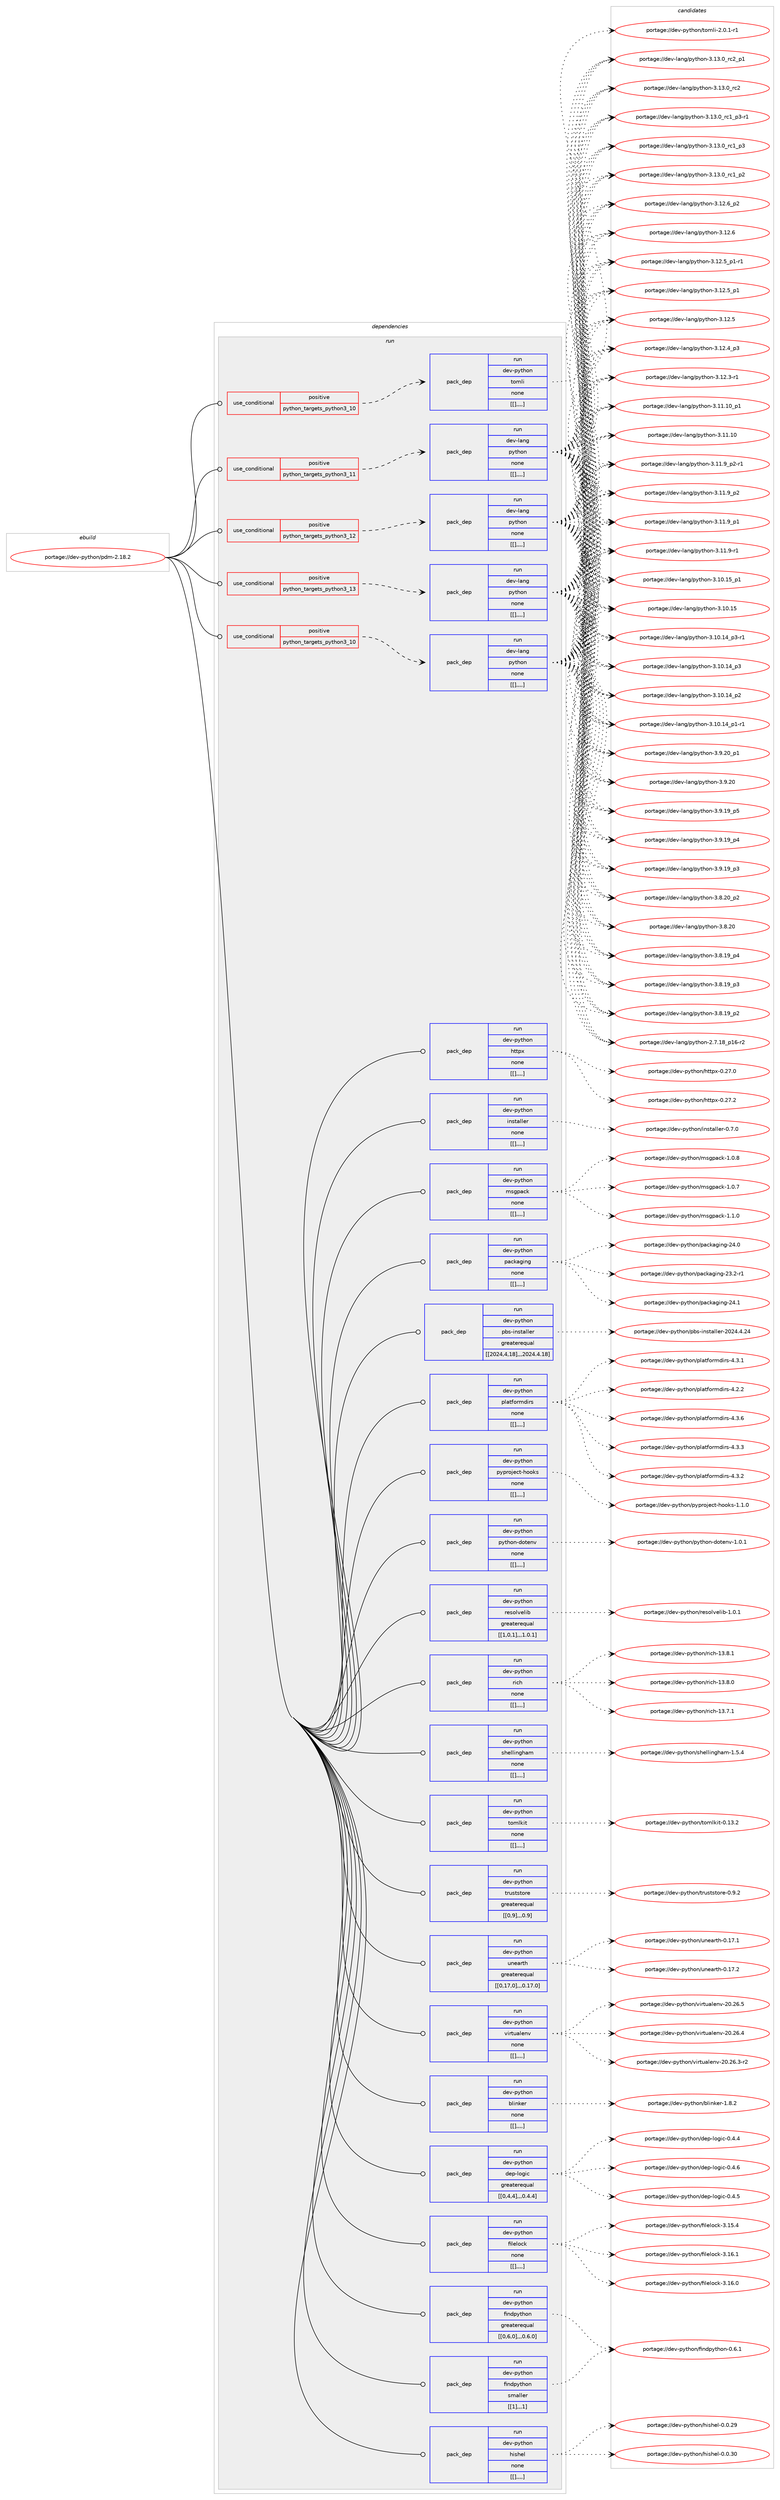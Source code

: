 digraph prolog {

# *************
# Graph options
# *************

newrank=true;
concentrate=true;
compound=true;
graph [rankdir=LR,fontname=Helvetica,fontsize=10,ranksep=1.5];#, ranksep=2.5, nodesep=0.2];
edge  [arrowhead=vee];
node  [fontname=Helvetica,fontsize=10];

# **********
# The ebuild
# **********

subgraph cluster_leftcol {
color=gray;
label=<<i>ebuild</i>>;
id [label="portage://dev-python/pdm-2.18.2", color=red, width=4, href="../dev-python/pdm-2.18.2.svg"];
}

# ****************
# The dependencies
# ****************

subgraph cluster_midcol {
color=gray;
label=<<i>dependencies</i>>;
subgraph cluster_compile {
fillcolor="#eeeeee";
style=filled;
label=<<i>compile</i>>;
}
subgraph cluster_compileandrun {
fillcolor="#eeeeee";
style=filled;
label=<<i>compile and run</i>>;
}
subgraph cluster_run {
fillcolor="#eeeeee";
style=filled;
label=<<i>run</i>>;
subgraph cond37099 {
dependency156024 [label=<<TABLE BORDER="0" CELLBORDER="1" CELLSPACING="0" CELLPADDING="4"><TR><TD ROWSPAN="3" CELLPADDING="10">use_conditional</TD></TR><TR><TD>positive</TD></TR><TR><TD>python_targets_python3_10</TD></TR></TABLE>>, shape=none, color=red];
subgraph pack117708 {
dependency156025 [label=<<TABLE BORDER="0" CELLBORDER="1" CELLSPACING="0" CELLPADDING="4" WIDTH="220"><TR><TD ROWSPAN="6" CELLPADDING="30">pack_dep</TD></TR><TR><TD WIDTH="110">run</TD></TR><TR><TD>dev-lang</TD></TR><TR><TD>python</TD></TR><TR><TD>none</TD></TR><TR><TD>[[],,,,]</TD></TR></TABLE>>, shape=none, color=blue];
}
dependency156024:e -> dependency156025:w [weight=20,style="dashed",arrowhead="vee"];
}
id:e -> dependency156024:w [weight=20,style="solid",arrowhead="odot"];
subgraph cond37100 {
dependency156026 [label=<<TABLE BORDER="0" CELLBORDER="1" CELLSPACING="0" CELLPADDING="4"><TR><TD ROWSPAN="3" CELLPADDING="10">use_conditional</TD></TR><TR><TD>positive</TD></TR><TR><TD>python_targets_python3_10</TD></TR></TABLE>>, shape=none, color=red];
subgraph pack117709 {
dependency156027 [label=<<TABLE BORDER="0" CELLBORDER="1" CELLSPACING="0" CELLPADDING="4" WIDTH="220"><TR><TD ROWSPAN="6" CELLPADDING="30">pack_dep</TD></TR><TR><TD WIDTH="110">run</TD></TR><TR><TD>dev-python</TD></TR><TR><TD>tomli</TD></TR><TR><TD>none</TD></TR><TR><TD>[[],,,,]</TD></TR></TABLE>>, shape=none, color=blue];
}
dependency156026:e -> dependency156027:w [weight=20,style="dashed",arrowhead="vee"];
}
id:e -> dependency156026:w [weight=20,style="solid",arrowhead="odot"];
subgraph cond37101 {
dependency156028 [label=<<TABLE BORDER="0" CELLBORDER="1" CELLSPACING="0" CELLPADDING="4"><TR><TD ROWSPAN="3" CELLPADDING="10">use_conditional</TD></TR><TR><TD>positive</TD></TR><TR><TD>python_targets_python3_11</TD></TR></TABLE>>, shape=none, color=red];
subgraph pack117710 {
dependency156029 [label=<<TABLE BORDER="0" CELLBORDER="1" CELLSPACING="0" CELLPADDING="4" WIDTH="220"><TR><TD ROWSPAN="6" CELLPADDING="30">pack_dep</TD></TR><TR><TD WIDTH="110">run</TD></TR><TR><TD>dev-lang</TD></TR><TR><TD>python</TD></TR><TR><TD>none</TD></TR><TR><TD>[[],,,,]</TD></TR></TABLE>>, shape=none, color=blue];
}
dependency156028:e -> dependency156029:w [weight=20,style="dashed",arrowhead="vee"];
}
id:e -> dependency156028:w [weight=20,style="solid",arrowhead="odot"];
subgraph cond37102 {
dependency156030 [label=<<TABLE BORDER="0" CELLBORDER="1" CELLSPACING="0" CELLPADDING="4"><TR><TD ROWSPAN="3" CELLPADDING="10">use_conditional</TD></TR><TR><TD>positive</TD></TR><TR><TD>python_targets_python3_12</TD></TR></TABLE>>, shape=none, color=red];
subgraph pack117711 {
dependency156031 [label=<<TABLE BORDER="0" CELLBORDER="1" CELLSPACING="0" CELLPADDING="4" WIDTH="220"><TR><TD ROWSPAN="6" CELLPADDING="30">pack_dep</TD></TR><TR><TD WIDTH="110">run</TD></TR><TR><TD>dev-lang</TD></TR><TR><TD>python</TD></TR><TR><TD>none</TD></TR><TR><TD>[[],,,,]</TD></TR></TABLE>>, shape=none, color=blue];
}
dependency156030:e -> dependency156031:w [weight=20,style="dashed",arrowhead="vee"];
}
id:e -> dependency156030:w [weight=20,style="solid",arrowhead="odot"];
subgraph cond37103 {
dependency156032 [label=<<TABLE BORDER="0" CELLBORDER="1" CELLSPACING="0" CELLPADDING="4"><TR><TD ROWSPAN="3" CELLPADDING="10">use_conditional</TD></TR><TR><TD>positive</TD></TR><TR><TD>python_targets_python3_13</TD></TR></TABLE>>, shape=none, color=red];
subgraph pack117712 {
dependency156033 [label=<<TABLE BORDER="0" CELLBORDER="1" CELLSPACING="0" CELLPADDING="4" WIDTH="220"><TR><TD ROWSPAN="6" CELLPADDING="30">pack_dep</TD></TR><TR><TD WIDTH="110">run</TD></TR><TR><TD>dev-lang</TD></TR><TR><TD>python</TD></TR><TR><TD>none</TD></TR><TR><TD>[[],,,,]</TD></TR></TABLE>>, shape=none, color=blue];
}
dependency156032:e -> dependency156033:w [weight=20,style="dashed",arrowhead="vee"];
}
id:e -> dependency156032:w [weight=20,style="solid",arrowhead="odot"];
subgraph pack117713 {
dependency156034 [label=<<TABLE BORDER="0" CELLBORDER="1" CELLSPACING="0" CELLPADDING="4" WIDTH="220"><TR><TD ROWSPAN="6" CELLPADDING="30">pack_dep</TD></TR><TR><TD WIDTH="110">run</TD></TR><TR><TD>dev-python</TD></TR><TR><TD>blinker</TD></TR><TR><TD>none</TD></TR><TR><TD>[[],,,,]</TD></TR></TABLE>>, shape=none, color=blue];
}
id:e -> dependency156034:w [weight=20,style="solid",arrowhead="odot"];
subgraph pack117714 {
dependency156035 [label=<<TABLE BORDER="0" CELLBORDER="1" CELLSPACING="0" CELLPADDING="4" WIDTH="220"><TR><TD ROWSPAN="6" CELLPADDING="30">pack_dep</TD></TR><TR><TD WIDTH="110">run</TD></TR><TR><TD>dev-python</TD></TR><TR><TD>dep-logic</TD></TR><TR><TD>greaterequal</TD></TR><TR><TD>[[0,4,4],,,0.4.4]</TD></TR></TABLE>>, shape=none, color=blue];
}
id:e -> dependency156035:w [weight=20,style="solid",arrowhead="odot"];
subgraph pack117715 {
dependency156036 [label=<<TABLE BORDER="0" CELLBORDER="1" CELLSPACING="0" CELLPADDING="4" WIDTH="220"><TR><TD ROWSPAN="6" CELLPADDING="30">pack_dep</TD></TR><TR><TD WIDTH="110">run</TD></TR><TR><TD>dev-python</TD></TR><TR><TD>filelock</TD></TR><TR><TD>none</TD></TR><TR><TD>[[],,,,]</TD></TR></TABLE>>, shape=none, color=blue];
}
id:e -> dependency156036:w [weight=20,style="solid",arrowhead="odot"];
subgraph pack117716 {
dependency156037 [label=<<TABLE BORDER="0" CELLBORDER="1" CELLSPACING="0" CELLPADDING="4" WIDTH="220"><TR><TD ROWSPAN="6" CELLPADDING="30">pack_dep</TD></TR><TR><TD WIDTH="110">run</TD></TR><TR><TD>dev-python</TD></TR><TR><TD>findpython</TD></TR><TR><TD>greaterequal</TD></TR><TR><TD>[[0,6,0],,,0.6.0]</TD></TR></TABLE>>, shape=none, color=blue];
}
id:e -> dependency156037:w [weight=20,style="solid",arrowhead="odot"];
subgraph pack117717 {
dependency156038 [label=<<TABLE BORDER="0" CELLBORDER="1" CELLSPACING="0" CELLPADDING="4" WIDTH="220"><TR><TD ROWSPAN="6" CELLPADDING="30">pack_dep</TD></TR><TR><TD WIDTH="110">run</TD></TR><TR><TD>dev-python</TD></TR><TR><TD>findpython</TD></TR><TR><TD>smaller</TD></TR><TR><TD>[[1],,,1]</TD></TR></TABLE>>, shape=none, color=blue];
}
id:e -> dependency156038:w [weight=20,style="solid",arrowhead="odot"];
subgraph pack117718 {
dependency156039 [label=<<TABLE BORDER="0" CELLBORDER="1" CELLSPACING="0" CELLPADDING="4" WIDTH="220"><TR><TD ROWSPAN="6" CELLPADDING="30">pack_dep</TD></TR><TR><TD WIDTH="110">run</TD></TR><TR><TD>dev-python</TD></TR><TR><TD>hishel</TD></TR><TR><TD>none</TD></TR><TR><TD>[[],,,,]</TD></TR></TABLE>>, shape=none, color=blue];
}
id:e -> dependency156039:w [weight=20,style="solid",arrowhead="odot"];
subgraph pack117719 {
dependency156040 [label=<<TABLE BORDER="0" CELLBORDER="1" CELLSPACING="0" CELLPADDING="4" WIDTH="220"><TR><TD ROWSPAN="6" CELLPADDING="30">pack_dep</TD></TR><TR><TD WIDTH="110">run</TD></TR><TR><TD>dev-python</TD></TR><TR><TD>httpx</TD></TR><TR><TD>none</TD></TR><TR><TD>[[],,,,]</TD></TR></TABLE>>, shape=none, color=blue];
}
id:e -> dependency156040:w [weight=20,style="solid",arrowhead="odot"];
subgraph pack117720 {
dependency156041 [label=<<TABLE BORDER="0" CELLBORDER="1" CELLSPACING="0" CELLPADDING="4" WIDTH="220"><TR><TD ROWSPAN="6" CELLPADDING="30">pack_dep</TD></TR><TR><TD WIDTH="110">run</TD></TR><TR><TD>dev-python</TD></TR><TR><TD>installer</TD></TR><TR><TD>none</TD></TR><TR><TD>[[],,,,]</TD></TR></TABLE>>, shape=none, color=blue];
}
id:e -> dependency156041:w [weight=20,style="solid",arrowhead="odot"];
subgraph pack117721 {
dependency156042 [label=<<TABLE BORDER="0" CELLBORDER="1" CELLSPACING="0" CELLPADDING="4" WIDTH="220"><TR><TD ROWSPAN="6" CELLPADDING="30">pack_dep</TD></TR><TR><TD WIDTH="110">run</TD></TR><TR><TD>dev-python</TD></TR><TR><TD>msgpack</TD></TR><TR><TD>none</TD></TR><TR><TD>[[],,,,]</TD></TR></TABLE>>, shape=none, color=blue];
}
id:e -> dependency156042:w [weight=20,style="solid",arrowhead="odot"];
subgraph pack117722 {
dependency156043 [label=<<TABLE BORDER="0" CELLBORDER="1" CELLSPACING="0" CELLPADDING="4" WIDTH="220"><TR><TD ROWSPAN="6" CELLPADDING="30">pack_dep</TD></TR><TR><TD WIDTH="110">run</TD></TR><TR><TD>dev-python</TD></TR><TR><TD>packaging</TD></TR><TR><TD>none</TD></TR><TR><TD>[[],,,,]</TD></TR></TABLE>>, shape=none, color=blue];
}
id:e -> dependency156043:w [weight=20,style="solid",arrowhead="odot"];
subgraph pack117723 {
dependency156044 [label=<<TABLE BORDER="0" CELLBORDER="1" CELLSPACING="0" CELLPADDING="4" WIDTH="220"><TR><TD ROWSPAN="6" CELLPADDING="30">pack_dep</TD></TR><TR><TD WIDTH="110">run</TD></TR><TR><TD>dev-python</TD></TR><TR><TD>pbs-installer</TD></TR><TR><TD>greaterequal</TD></TR><TR><TD>[[2024,4,18],,,2024.4.18]</TD></TR></TABLE>>, shape=none, color=blue];
}
id:e -> dependency156044:w [weight=20,style="solid",arrowhead="odot"];
subgraph pack117724 {
dependency156045 [label=<<TABLE BORDER="0" CELLBORDER="1" CELLSPACING="0" CELLPADDING="4" WIDTH="220"><TR><TD ROWSPAN="6" CELLPADDING="30">pack_dep</TD></TR><TR><TD WIDTH="110">run</TD></TR><TR><TD>dev-python</TD></TR><TR><TD>platformdirs</TD></TR><TR><TD>none</TD></TR><TR><TD>[[],,,,]</TD></TR></TABLE>>, shape=none, color=blue];
}
id:e -> dependency156045:w [weight=20,style="solid",arrowhead="odot"];
subgraph pack117725 {
dependency156046 [label=<<TABLE BORDER="0" CELLBORDER="1" CELLSPACING="0" CELLPADDING="4" WIDTH="220"><TR><TD ROWSPAN="6" CELLPADDING="30">pack_dep</TD></TR><TR><TD WIDTH="110">run</TD></TR><TR><TD>dev-python</TD></TR><TR><TD>pyproject-hooks</TD></TR><TR><TD>none</TD></TR><TR><TD>[[],,,,]</TD></TR></TABLE>>, shape=none, color=blue];
}
id:e -> dependency156046:w [weight=20,style="solid",arrowhead="odot"];
subgraph pack117726 {
dependency156047 [label=<<TABLE BORDER="0" CELLBORDER="1" CELLSPACING="0" CELLPADDING="4" WIDTH="220"><TR><TD ROWSPAN="6" CELLPADDING="30">pack_dep</TD></TR><TR><TD WIDTH="110">run</TD></TR><TR><TD>dev-python</TD></TR><TR><TD>python-dotenv</TD></TR><TR><TD>none</TD></TR><TR><TD>[[],,,,]</TD></TR></TABLE>>, shape=none, color=blue];
}
id:e -> dependency156047:w [weight=20,style="solid",arrowhead="odot"];
subgraph pack117727 {
dependency156048 [label=<<TABLE BORDER="0" CELLBORDER="1" CELLSPACING="0" CELLPADDING="4" WIDTH="220"><TR><TD ROWSPAN="6" CELLPADDING="30">pack_dep</TD></TR><TR><TD WIDTH="110">run</TD></TR><TR><TD>dev-python</TD></TR><TR><TD>resolvelib</TD></TR><TR><TD>greaterequal</TD></TR><TR><TD>[[1,0,1],,,1.0.1]</TD></TR></TABLE>>, shape=none, color=blue];
}
id:e -> dependency156048:w [weight=20,style="solid",arrowhead="odot"];
subgraph pack117728 {
dependency156049 [label=<<TABLE BORDER="0" CELLBORDER="1" CELLSPACING="0" CELLPADDING="4" WIDTH="220"><TR><TD ROWSPAN="6" CELLPADDING="30">pack_dep</TD></TR><TR><TD WIDTH="110">run</TD></TR><TR><TD>dev-python</TD></TR><TR><TD>rich</TD></TR><TR><TD>none</TD></TR><TR><TD>[[],,,,]</TD></TR></TABLE>>, shape=none, color=blue];
}
id:e -> dependency156049:w [weight=20,style="solid",arrowhead="odot"];
subgraph pack117729 {
dependency156050 [label=<<TABLE BORDER="0" CELLBORDER="1" CELLSPACING="0" CELLPADDING="4" WIDTH="220"><TR><TD ROWSPAN="6" CELLPADDING="30">pack_dep</TD></TR><TR><TD WIDTH="110">run</TD></TR><TR><TD>dev-python</TD></TR><TR><TD>shellingham</TD></TR><TR><TD>none</TD></TR><TR><TD>[[],,,,]</TD></TR></TABLE>>, shape=none, color=blue];
}
id:e -> dependency156050:w [weight=20,style="solid",arrowhead="odot"];
subgraph pack117730 {
dependency156051 [label=<<TABLE BORDER="0" CELLBORDER="1" CELLSPACING="0" CELLPADDING="4" WIDTH="220"><TR><TD ROWSPAN="6" CELLPADDING="30">pack_dep</TD></TR><TR><TD WIDTH="110">run</TD></TR><TR><TD>dev-python</TD></TR><TR><TD>tomlkit</TD></TR><TR><TD>none</TD></TR><TR><TD>[[],,,,]</TD></TR></TABLE>>, shape=none, color=blue];
}
id:e -> dependency156051:w [weight=20,style="solid",arrowhead="odot"];
subgraph pack117731 {
dependency156052 [label=<<TABLE BORDER="0" CELLBORDER="1" CELLSPACING="0" CELLPADDING="4" WIDTH="220"><TR><TD ROWSPAN="6" CELLPADDING="30">pack_dep</TD></TR><TR><TD WIDTH="110">run</TD></TR><TR><TD>dev-python</TD></TR><TR><TD>truststore</TD></TR><TR><TD>greaterequal</TD></TR><TR><TD>[[0,9],,,0.9]</TD></TR></TABLE>>, shape=none, color=blue];
}
id:e -> dependency156052:w [weight=20,style="solid",arrowhead="odot"];
subgraph pack117732 {
dependency156053 [label=<<TABLE BORDER="0" CELLBORDER="1" CELLSPACING="0" CELLPADDING="4" WIDTH="220"><TR><TD ROWSPAN="6" CELLPADDING="30">pack_dep</TD></TR><TR><TD WIDTH="110">run</TD></TR><TR><TD>dev-python</TD></TR><TR><TD>unearth</TD></TR><TR><TD>greaterequal</TD></TR><TR><TD>[[0,17,0],,,0.17.0]</TD></TR></TABLE>>, shape=none, color=blue];
}
id:e -> dependency156053:w [weight=20,style="solid",arrowhead="odot"];
subgraph pack117733 {
dependency156054 [label=<<TABLE BORDER="0" CELLBORDER="1" CELLSPACING="0" CELLPADDING="4" WIDTH="220"><TR><TD ROWSPAN="6" CELLPADDING="30">pack_dep</TD></TR><TR><TD WIDTH="110">run</TD></TR><TR><TD>dev-python</TD></TR><TR><TD>virtualenv</TD></TR><TR><TD>none</TD></TR><TR><TD>[[],,,,]</TD></TR></TABLE>>, shape=none, color=blue];
}
id:e -> dependency156054:w [weight=20,style="solid",arrowhead="odot"];
}
}

# **************
# The candidates
# **************

subgraph cluster_choices {
rank=same;
color=gray;
label=<<i>candidates</i>>;

subgraph choice117708 {
color=black;
nodesep=1;
choice100101118451089711010347112121116104111110455146495146489511499509511249 [label="portage://dev-lang/python-3.13.0_rc2_p1", color=red, width=4,href="../dev-lang/python-3.13.0_rc2_p1.svg"];
choice10010111845108971101034711212111610411111045514649514648951149950 [label="portage://dev-lang/python-3.13.0_rc2", color=red, width=4,href="../dev-lang/python-3.13.0_rc2.svg"];
choice1001011184510897110103471121211161041111104551464951464895114994995112514511449 [label="portage://dev-lang/python-3.13.0_rc1_p3-r1", color=red, width=4,href="../dev-lang/python-3.13.0_rc1_p3-r1.svg"];
choice100101118451089711010347112121116104111110455146495146489511499499511251 [label="portage://dev-lang/python-3.13.0_rc1_p3", color=red, width=4,href="../dev-lang/python-3.13.0_rc1_p3.svg"];
choice100101118451089711010347112121116104111110455146495146489511499499511250 [label="portage://dev-lang/python-3.13.0_rc1_p2", color=red, width=4,href="../dev-lang/python-3.13.0_rc1_p2.svg"];
choice100101118451089711010347112121116104111110455146495046549511250 [label="portage://dev-lang/python-3.12.6_p2", color=red, width=4,href="../dev-lang/python-3.12.6_p2.svg"];
choice10010111845108971101034711212111610411111045514649504654 [label="portage://dev-lang/python-3.12.6", color=red, width=4,href="../dev-lang/python-3.12.6.svg"];
choice1001011184510897110103471121211161041111104551464950465395112494511449 [label="portage://dev-lang/python-3.12.5_p1-r1", color=red, width=4,href="../dev-lang/python-3.12.5_p1-r1.svg"];
choice100101118451089711010347112121116104111110455146495046539511249 [label="portage://dev-lang/python-3.12.5_p1", color=red, width=4,href="../dev-lang/python-3.12.5_p1.svg"];
choice10010111845108971101034711212111610411111045514649504653 [label="portage://dev-lang/python-3.12.5", color=red, width=4,href="../dev-lang/python-3.12.5.svg"];
choice100101118451089711010347112121116104111110455146495046529511251 [label="portage://dev-lang/python-3.12.4_p3", color=red, width=4,href="../dev-lang/python-3.12.4_p3.svg"];
choice100101118451089711010347112121116104111110455146495046514511449 [label="portage://dev-lang/python-3.12.3-r1", color=red, width=4,href="../dev-lang/python-3.12.3-r1.svg"];
choice10010111845108971101034711212111610411111045514649494649489511249 [label="portage://dev-lang/python-3.11.10_p1", color=red, width=4,href="../dev-lang/python-3.11.10_p1.svg"];
choice1001011184510897110103471121211161041111104551464949464948 [label="portage://dev-lang/python-3.11.10", color=red, width=4,href="../dev-lang/python-3.11.10.svg"];
choice1001011184510897110103471121211161041111104551464949465795112504511449 [label="portage://dev-lang/python-3.11.9_p2-r1", color=red, width=4,href="../dev-lang/python-3.11.9_p2-r1.svg"];
choice100101118451089711010347112121116104111110455146494946579511250 [label="portage://dev-lang/python-3.11.9_p2", color=red, width=4,href="../dev-lang/python-3.11.9_p2.svg"];
choice100101118451089711010347112121116104111110455146494946579511249 [label="portage://dev-lang/python-3.11.9_p1", color=red, width=4,href="../dev-lang/python-3.11.9_p1.svg"];
choice100101118451089711010347112121116104111110455146494946574511449 [label="portage://dev-lang/python-3.11.9-r1", color=red, width=4,href="../dev-lang/python-3.11.9-r1.svg"];
choice10010111845108971101034711212111610411111045514649484649539511249 [label="portage://dev-lang/python-3.10.15_p1", color=red, width=4,href="../dev-lang/python-3.10.15_p1.svg"];
choice1001011184510897110103471121211161041111104551464948464953 [label="portage://dev-lang/python-3.10.15", color=red, width=4,href="../dev-lang/python-3.10.15.svg"];
choice100101118451089711010347112121116104111110455146494846495295112514511449 [label="portage://dev-lang/python-3.10.14_p3-r1", color=red, width=4,href="../dev-lang/python-3.10.14_p3-r1.svg"];
choice10010111845108971101034711212111610411111045514649484649529511251 [label="portage://dev-lang/python-3.10.14_p3", color=red, width=4,href="../dev-lang/python-3.10.14_p3.svg"];
choice10010111845108971101034711212111610411111045514649484649529511250 [label="portage://dev-lang/python-3.10.14_p2", color=red, width=4,href="../dev-lang/python-3.10.14_p2.svg"];
choice100101118451089711010347112121116104111110455146494846495295112494511449 [label="portage://dev-lang/python-3.10.14_p1-r1", color=red, width=4,href="../dev-lang/python-3.10.14_p1-r1.svg"];
choice100101118451089711010347112121116104111110455146574650489511249 [label="portage://dev-lang/python-3.9.20_p1", color=red, width=4,href="../dev-lang/python-3.9.20_p1.svg"];
choice10010111845108971101034711212111610411111045514657465048 [label="portage://dev-lang/python-3.9.20", color=red, width=4,href="../dev-lang/python-3.9.20.svg"];
choice100101118451089711010347112121116104111110455146574649579511253 [label="portage://dev-lang/python-3.9.19_p5", color=red, width=4,href="../dev-lang/python-3.9.19_p5.svg"];
choice100101118451089711010347112121116104111110455146574649579511252 [label="portage://dev-lang/python-3.9.19_p4", color=red, width=4,href="../dev-lang/python-3.9.19_p4.svg"];
choice100101118451089711010347112121116104111110455146574649579511251 [label="portage://dev-lang/python-3.9.19_p3", color=red, width=4,href="../dev-lang/python-3.9.19_p3.svg"];
choice100101118451089711010347112121116104111110455146564650489511250 [label="portage://dev-lang/python-3.8.20_p2", color=red, width=4,href="../dev-lang/python-3.8.20_p2.svg"];
choice10010111845108971101034711212111610411111045514656465048 [label="portage://dev-lang/python-3.8.20", color=red, width=4,href="../dev-lang/python-3.8.20.svg"];
choice100101118451089711010347112121116104111110455146564649579511252 [label="portage://dev-lang/python-3.8.19_p4", color=red, width=4,href="../dev-lang/python-3.8.19_p4.svg"];
choice100101118451089711010347112121116104111110455146564649579511251 [label="portage://dev-lang/python-3.8.19_p3", color=red, width=4,href="../dev-lang/python-3.8.19_p3.svg"];
choice100101118451089711010347112121116104111110455146564649579511250 [label="portage://dev-lang/python-3.8.19_p2", color=red, width=4,href="../dev-lang/python-3.8.19_p2.svg"];
choice100101118451089711010347112121116104111110455046554649569511249544511450 [label="portage://dev-lang/python-2.7.18_p16-r2", color=red, width=4,href="../dev-lang/python-2.7.18_p16-r2.svg"];
dependency156025:e -> choice100101118451089711010347112121116104111110455146495146489511499509511249:w [style=dotted,weight="100"];
dependency156025:e -> choice10010111845108971101034711212111610411111045514649514648951149950:w [style=dotted,weight="100"];
dependency156025:e -> choice1001011184510897110103471121211161041111104551464951464895114994995112514511449:w [style=dotted,weight="100"];
dependency156025:e -> choice100101118451089711010347112121116104111110455146495146489511499499511251:w [style=dotted,weight="100"];
dependency156025:e -> choice100101118451089711010347112121116104111110455146495146489511499499511250:w [style=dotted,weight="100"];
dependency156025:e -> choice100101118451089711010347112121116104111110455146495046549511250:w [style=dotted,weight="100"];
dependency156025:e -> choice10010111845108971101034711212111610411111045514649504654:w [style=dotted,weight="100"];
dependency156025:e -> choice1001011184510897110103471121211161041111104551464950465395112494511449:w [style=dotted,weight="100"];
dependency156025:e -> choice100101118451089711010347112121116104111110455146495046539511249:w [style=dotted,weight="100"];
dependency156025:e -> choice10010111845108971101034711212111610411111045514649504653:w [style=dotted,weight="100"];
dependency156025:e -> choice100101118451089711010347112121116104111110455146495046529511251:w [style=dotted,weight="100"];
dependency156025:e -> choice100101118451089711010347112121116104111110455146495046514511449:w [style=dotted,weight="100"];
dependency156025:e -> choice10010111845108971101034711212111610411111045514649494649489511249:w [style=dotted,weight="100"];
dependency156025:e -> choice1001011184510897110103471121211161041111104551464949464948:w [style=dotted,weight="100"];
dependency156025:e -> choice1001011184510897110103471121211161041111104551464949465795112504511449:w [style=dotted,weight="100"];
dependency156025:e -> choice100101118451089711010347112121116104111110455146494946579511250:w [style=dotted,weight="100"];
dependency156025:e -> choice100101118451089711010347112121116104111110455146494946579511249:w [style=dotted,weight="100"];
dependency156025:e -> choice100101118451089711010347112121116104111110455146494946574511449:w [style=dotted,weight="100"];
dependency156025:e -> choice10010111845108971101034711212111610411111045514649484649539511249:w [style=dotted,weight="100"];
dependency156025:e -> choice1001011184510897110103471121211161041111104551464948464953:w [style=dotted,weight="100"];
dependency156025:e -> choice100101118451089711010347112121116104111110455146494846495295112514511449:w [style=dotted,weight="100"];
dependency156025:e -> choice10010111845108971101034711212111610411111045514649484649529511251:w [style=dotted,weight="100"];
dependency156025:e -> choice10010111845108971101034711212111610411111045514649484649529511250:w [style=dotted,weight="100"];
dependency156025:e -> choice100101118451089711010347112121116104111110455146494846495295112494511449:w [style=dotted,weight="100"];
dependency156025:e -> choice100101118451089711010347112121116104111110455146574650489511249:w [style=dotted,weight="100"];
dependency156025:e -> choice10010111845108971101034711212111610411111045514657465048:w [style=dotted,weight="100"];
dependency156025:e -> choice100101118451089711010347112121116104111110455146574649579511253:w [style=dotted,weight="100"];
dependency156025:e -> choice100101118451089711010347112121116104111110455146574649579511252:w [style=dotted,weight="100"];
dependency156025:e -> choice100101118451089711010347112121116104111110455146574649579511251:w [style=dotted,weight="100"];
dependency156025:e -> choice100101118451089711010347112121116104111110455146564650489511250:w [style=dotted,weight="100"];
dependency156025:e -> choice10010111845108971101034711212111610411111045514656465048:w [style=dotted,weight="100"];
dependency156025:e -> choice100101118451089711010347112121116104111110455146564649579511252:w [style=dotted,weight="100"];
dependency156025:e -> choice100101118451089711010347112121116104111110455146564649579511251:w [style=dotted,weight="100"];
dependency156025:e -> choice100101118451089711010347112121116104111110455146564649579511250:w [style=dotted,weight="100"];
dependency156025:e -> choice100101118451089711010347112121116104111110455046554649569511249544511450:w [style=dotted,weight="100"];
}
subgraph choice117709 {
color=black;
nodesep=1;
choice10010111845112121116104111110471161111091081054550464846494511449 [label="portage://dev-python/tomli-2.0.1-r1", color=red, width=4,href="../dev-python/tomli-2.0.1-r1.svg"];
dependency156027:e -> choice10010111845112121116104111110471161111091081054550464846494511449:w [style=dotted,weight="100"];
}
subgraph choice117710 {
color=black;
nodesep=1;
choice100101118451089711010347112121116104111110455146495146489511499509511249 [label="portage://dev-lang/python-3.13.0_rc2_p1", color=red, width=4,href="../dev-lang/python-3.13.0_rc2_p1.svg"];
choice10010111845108971101034711212111610411111045514649514648951149950 [label="portage://dev-lang/python-3.13.0_rc2", color=red, width=4,href="../dev-lang/python-3.13.0_rc2.svg"];
choice1001011184510897110103471121211161041111104551464951464895114994995112514511449 [label="portage://dev-lang/python-3.13.0_rc1_p3-r1", color=red, width=4,href="../dev-lang/python-3.13.0_rc1_p3-r1.svg"];
choice100101118451089711010347112121116104111110455146495146489511499499511251 [label="portage://dev-lang/python-3.13.0_rc1_p3", color=red, width=4,href="../dev-lang/python-3.13.0_rc1_p3.svg"];
choice100101118451089711010347112121116104111110455146495146489511499499511250 [label="portage://dev-lang/python-3.13.0_rc1_p2", color=red, width=4,href="../dev-lang/python-3.13.0_rc1_p2.svg"];
choice100101118451089711010347112121116104111110455146495046549511250 [label="portage://dev-lang/python-3.12.6_p2", color=red, width=4,href="../dev-lang/python-3.12.6_p2.svg"];
choice10010111845108971101034711212111610411111045514649504654 [label="portage://dev-lang/python-3.12.6", color=red, width=4,href="../dev-lang/python-3.12.6.svg"];
choice1001011184510897110103471121211161041111104551464950465395112494511449 [label="portage://dev-lang/python-3.12.5_p1-r1", color=red, width=4,href="../dev-lang/python-3.12.5_p1-r1.svg"];
choice100101118451089711010347112121116104111110455146495046539511249 [label="portage://dev-lang/python-3.12.5_p1", color=red, width=4,href="../dev-lang/python-3.12.5_p1.svg"];
choice10010111845108971101034711212111610411111045514649504653 [label="portage://dev-lang/python-3.12.5", color=red, width=4,href="../dev-lang/python-3.12.5.svg"];
choice100101118451089711010347112121116104111110455146495046529511251 [label="portage://dev-lang/python-3.12.4_p3", color=red, width=4,href="../dev-lang/python-3.12.4_p3.svg"];
choice100101118451089711010347112121116104111110455146495046514511449 [label="portage://dev-lang/python-3.12.3-r1", color=red, width=4,href="../dev-lang/python-3.12.3-r1.svg"];
choice10010111845108971101034711212111610411111045514649494649489511249 [label="portage://dev-lang/python-3.11.10_p1", color=red, width=4,href="../dev-lang/python-3.11.10_p1.svg"];
choice1001011184510897110103471121211161041111104551464949464948 [label="portage://dev-lang/python-3.11.10", color=red, width=4,href="../dev-lang/python-3.11.10.svg"];
choice1001011184510897110103471121211161041111104551464949465795112504511449 [label="portage://dev-lang/python-3.11.9_p2-r1", color=red, width=4,href="../dev-lang/python-3.11.9_p2-r1.svg"];
choice100101118451089711010347112121116104111110455146494946579511250 [label="portage://dev-lang/python-3.11.9_p2", color=red, width=4,href="../dev-lang/python-3.11.9_p2.svg"];
choice100101118451089711010347112121116104111110455146494946579511249 [label="portage://dev-lang/python-3.11.9_p1", color=red, width=4,href="../dev-lang/python-3.11.9_p1.svg"];
choice100101118451089711010347112121116104111110455146494946574511449 [label="portage://dev-lang/python-3.11.9-r1", color=red, width=4,href="../dev-lang/python-3.11.9-r1.svg"];
choice10010111845108971101034711212111610411111045514649484649539511249 [label="portage://dev-lang/python-3.10.15_p1", color=red, width=4,href="../dev-lang/python-3.10.15_p1.svg"];
choice1001011184510897110103471121211161041111104551464948464953 [label="portage://dev-lang/python-3.10.15", color=red, width=4,href="../dev-lang/python-3.10.15.svg"];
choice100101118451089711010347112121116104111110455146494846495295112514511449 [label="portage://dev-lang/python-3.10.14_p3-r1", color=red, width=4,href="../dev-lang/python-3.10.14_p3-r1.svg"];
choice10010111845108971101034711212111610411111045514649484649529511251 [label="portage://dev-lang/python-3.10.14_p3", color=red, width=4,href="../dev-lang/python-3.10.14_p3.svg"];
choice10010111845108971101034711212111610411111045514649484649529511250 [label="portage://dev-lang/python-3.10.14_p2", color=red, width=4,href="../dev-lang/python-3.10.14_p2.svg"];
choice100101118451089711010347112121116104111110455146494846495295112494511449 [label="portage://dev-lang/python-3.10.14_p1-r1", color=red, width=4,href="../dev-lang/python-3.10.14_p1-r1.svg"];
choice100101118451089711010347112121116104111110455146574650489511249 [label="portage://dev-lang/python-3.9.20_p1", color=red, width=4,href="../dev-lang/python-3.9.20_p1.svg"];
choice10010111845108971101034711212111610411111045514657465048 [label="portage://dev-lang/python-3.9.20", color=red, width=4,href="../dev-lang/python-3.9.20.svg"];
choice100101118451089711010347112121116104111110455146574649579511253 [label="portage://dev-lang/python-3.9.19_p5", color=red, width=4,href="../dev-lang/python-3.9.19_p5.svg"];
choice100101118451089711010347112121116104111110455146574649579511252 [label="portage://dev-lang/python-3.9.19_p4", color=red, width=4,href="../dev-lang/python-3.9.19_p4.svg"];
choice100101118451089711010347112121116104111110455146574649579511251 [label="portage://dev-lang/python-3.9.19_p3", color=red, width=4,href="../dev-lang/python-3.9.19_p3.svg"];
choice100101118451089711010347112121116104111110455146564650489511250 [label="portage://dev-lang/python-3.8.20_p2", color=red, width=4,href="../dev-lang/python-3.8.20_p2.svg"];
choice10010111845108971101034711212111610411111045514656465048 [label="portage://dev-lang/python-3.8.20", color=red, width=4,href="../dev-lang/python-3.8.20.svg"];
choice100101118451089711010347112121116104111110455146564649579511252 [label="portage://dev-lang/python-3.8.19_p4", color=red, width=4,href="../dev-lang/python-3.8.19_p4.svg"];
choice100101118451089711010347112121116104111110455146564649579511251 [label="portage://dev-lang/python-3.8.19_p3", color=red, width=4,href="../dev-lang/python-3.8.19_p3.svg"];
choice100101118451089711010347112121116104111110455146564649579511250 [label="portage://dev-lang/python-3.8.19_p2", color=red, width=4,href="../dev-lang/python-3.8.19_p2.svg"];
choice100101118451089711010347112121116104111110455046554649569511249544511450 [label="portage://dev-lang/python-2.7.18_p16-r2", color=red, width=4,href="../dev-lang/python-2.7.18_p16-r2.svg"];
dependency156029:e -> choice100101118451089711010347112121116104111110455146495146489511499509511249:w [style=dotted,weight="100"];
dependency156029:e -> choice10010111845108971101034711212111610411111045514649514648951149950:w [style=dotted,weight="100"];
dependency156029:e -> choice1001011184510897110103471121211161041111104551464951464895114994995112514511449:w [style=dotted,weight="100"];
dependency156029:e -> choice100101118451089711010347112121116104111110455146495146489511499499511251:w [style=dotted,weight="100"];
dependency156029:e -> choice100101118451089711010347112121116104111110455146495146489511499499511250:w [style=dotted,weight="100"];
dependency156029:e -> choice100101118451089711010347112121116104111110455146495046549511250:w [style=dotted,weight="100"];
dependency156029:e -> choice10010111845108971101034711212111610411111045514649504654:w [style=dotted,weight="100"];
dependency156029:e -> choice1001011184510897110103471121211161041111104551464950465395112494511449:w [style=dotted,weight="100"];
dependency156029:e -> choice100101118451089711010347112121116104111110455146495046539511249:w [style=dotted,weight="100"];
dependency156029:e -> choice10010111845108971101034711212111610411111045514649504653:w [style=dotted,weight="100"];
dependency156029:e -> choice100101118451089711010347112121116104111110455146495046529511251:w [style=dotted,weight="100"];
dependency156029:e -> choice100101118451089711010347112121116104111110455146495046514511449:w [style=dotted,weight="100"];
dependency156029:e -> choice10010111845108971101034711212111610411111045514649494649489511249:w [style=dotted,weight="100"];
dependency156029:e -> choice1001011184510897110103471121211161041111104551464949464948:w [style=dotted,weight="100"];
dependency156029:e -> choice1001011184510897110103471121211161041111104551464949465795112504511449:w [style=dotted,weight="100"];
dependency156029:e -> choice100101118451089711010347112121116104111110455146494946579511250:w [style=dotted,weight="100"];
dependency156029:e -> choice100101118451089711010347112121116104111110455146494946579511249:w [style=dotted,weight="100"];
dependency156029:e -> choice100101118451089711010347112121116104111110455146494946574511449:w [style=dotted,weight="100"];
dependency156029:e -> choice10010111845108971101034711212111610411111045514649484649539511249:w [style=dotted,weight="100"];
dependency156029:e -> choice1001011184510897110103471121211161041111104551464948464953:w [style=dotted,weight="100"];
dependency156029:e -> choice100101118451089711010347112121116104111110455146494846495295112514511449:w [style=dotted,weight="100"];
dependency156029:e -> choice10010111845108971101034711212111610411111045514649484649529511251:w [style=dotted,weight="100"];
dependency156029:e -> choice10010111845108971101034711212111610411111045514649484649529511250:w [style=dotted,weight="100"];
dependency156029:e -> choice100101118451089711010347112121116104111110455146494846495295112494511449:w [style=dotted,weight="100"];
dependency156029:e -> choice100101118451089711010347112121116104111110455146574650489511249:w [style=dotted,weight="100"];
dependency156029:e -> choice10010111845108971101034711212111610411111045514657465048:w [style=dotted,weight="100"];
dependency156029:e -> choice100101118451089711010347112121116104111110455146574649579511253:w [style=dotted,weight="100"];
dependency156029:e -> choice100101118451089711010347112121116104111110455146574649579511252:w [style=dotted,weight="100"];
dependency156029:e -> choice100101118451089711010347112121116104111110455146574649579511251:w [style=dotted,weight="100"];
dependency156029:e -> choice100101118451089711010347112121116104111110455146564650489511250:w [style=dotted,weight="100"];
dependency156029:e -> choice10010111845108971101034711212111610411111045514656465048:w [style=dotted,weight="100"];
dependency156029:e -> choice100101118451089711010347112121116104111110455146564649579511252:w [style=dotted,weight="100"];
dependency156029:e -> choice100101118451089711010347112121116104111110455146564649579511251:w [style=dotted,weight="100"];
dependency156029:e -> choice100101118451089711010347112121116104111110455146564649579511250:w [style=dotted,weight="100"];
dependency156029:e -> choice100101118451089711010347112121116104111110455046554649569511249544511450:w [style=dotted,weight="100"];
}
subgraph choice117711 {
color=black;
nodesep=1;
choice100101118451089711010347112121116104111110455146495146489511499509511249 [label="portage://dev-lang/python-3.13.0_rc2_p1", color=red, width=4,href="../dev-lang/python-3.13.0_rc2_p1.svg"];
choice10010111845108971101034711212111610411111045514649514648951149950 [label="portage://dev-lang/python-3.13.0_rc2", color=red, width=4,href="../dev-lang/python-3.13.0_rc2.svg"];
choice1001011184510897110103471121211161041111104551464951464895114994995112514511449 [label="portage://dev-lang/python-3.13.0_rc1_p3-r1", color=red, width=4,href="../dev-lang/python-3.13.0_rc1_p3-r1.svg"];
choice100101118451089711010347112121116104111110455146495146489511499499511251 [label="portage://dev-lang/python-3.13.0_rc1_p3", color=red, width=4,href="../dev-lang/python-3.13.0_rc1_p3.svg"];
choice100101118451089711010347112121116104111110455146495146489511499499511250 [label="portage://dev-lang/python-3.13.0_rc1_p2", color=red, width=4,href="../dev-lang/python-3.13.0_rc1_p2.svg"];
choice100101118451089711010347112121116104111110455146495046549511250 [label="portage://dev-lang/python-3.12.6_p2", color=red, width=4,href="../dev-lang/python-3.12.6_p2.svg"];
choice10010111845108971101034711212111610411111045514649504654 [label="portage://dev-lang/python-3.12.6", color=red, width=4,href="../dev-lang/python-3.12.6.svg"];
choice1001011184510897110103471121211161041111104551464950465395112494511449 [label="portage://dev-lang/python-3.12.5_p1-r1", color=red, width=4,href="../dev-lang/python-3.12.5_p1-r1.svg"];
choice100101118451089711010347112121116104111110455146495046539511249 [label="portage://dev-lang/python-3.12.5_p1", color=red, width=4,href="../dev-lang/python-3.12.5_p1.svg"];
choice10010111845108971101034711212111610411111045514649504653 [label="portage://dev-lang/python-3.12.5", color=red, width=4,href="../dev-lang/python-3.12.5.svg"];
choice100101118451089711010347112121116104111110455146495046529511251 [label="portage://dev-lang/python-3.12.4_p3", color=red, width=4,href="../dev-lang/python-3.12.4_p3.svg"];
choice100101118451089711010347112121116104111110455146495046514511449 [label="portage://dev-lang/python-3.12.3-r1", color=red, width=4,href="../dev-lang/python-3.12.3-r1.svg"];
choice10010111845108971101034711212111610411111045514649494649489511249 [label="portage://dev-lang/python-3.11.10_p1", color=red, width=4,href="../dev-lang/python-3.11.10_p1.svg"];
choice1001011184510897110103471121211161041111104551464949464948 [label="portage://dev-lang/python-3.11.10", color=red, width=4,href="../dev-lang/python-3.11.10.svg"];
choice1001011184510897110103471121211161041111104551464949465795112504511449 [label="portage://dev-lang/python-3.11.9_p2-r1", color=red, width=4,href="../dev-lang/python-3.11.9_p2-r1.svg"];
choice100101118451089711010347112121116104111110455146494946579511250 [label="portage://dev-lang/python-3.11.9_p2", color=red, width=4,href="../dev-lang/python-3.11.9_p2.svg"];
choice100101118451089711010347112121116104111110455146494946579511249 [label="portage://dev-lang/python-3.11.9_p1", color=red, width=4,href="../dev-lang/python-3.11.9_p1.svg"];
choice100101118451089711010347112121116104111110455146494946574511449 [label="portage://dev-lang/python-3.11.9-r1", color=red, width=4,href="../dev-lang/python-3.11.9-r1.svg"];
choice10010111845108971101034711212111610411111045514649484649539511249 [label="portage://dev-lang/python-3.10.15_p1", color=red, width=4,href="../dev-lang/python-3.10.15_p1.svg"];
choice1001011184510897110103471121211161041111104551464948464953 [label="portage://dev-lang/python-3.10.15", color=red, width=4,href="../dev-lang/python-3.10.15.svg"];
choice100101118451089711010347112121116104111110455146494846495295112514511449 [label="portage://dev-lang/python-3.10.14_p3-r1", color=red, width=4,href="../dev-lang/python-3.10.14_p3-r1.svg"];
choice10010111845108971101034711212111610411111045514649484649529511251 [label="portage://dev-lang/python-3.10.14_p3", color=red, width=4,href="../dev-lang/python-3.10.14_p3.svg"];
choice10010111845108971101034711212111610411111045514649484649529511250 [label="portage://dev-lang/python-3.10.14_p2", color=red, width=4,href="../dev-lang/python-3.10.14_p2.svg"];
choice100101118451089711010347112121116104111110455146494846495295112494511449 [label="portage://dev-lang/python-3.10.14_p1-r1", color=red, width=4,href="../dev-lang/python-3.10.14_p1-r1.svg"];
choice100101118451089711010347112121116104111110455146574650489511249 [label="portage://dev-lang/python-3.9.20_p1", color=red, width=4,href="../dev-lang/python-3.9.20_p1.svg"];
choice10010111845108971101034711212111610411111045514657465048 [label="portage://dev-lang/python-3.9.20", color=red, width=4,href="../dev-lang/python-3.9.20.svg"];
choice100101118451089711010347112121116104111110455146574649579511253 [label="portage://dev-lang/python-3.9.19_p5", color=red, width=4,href="../dev-lang/python-3.9.19_p5.svg"];
choice100101118451089711010347112121116104111110455146574649579511252 [label="portage://dev-lang/python-3.9.19_p4", color=red, width=4,href="../dev-lang/python-3.9.19_p4.svg"];
choice100101118451089711010347112121116104111110455146574649579511251 [label="portage://dev-lang/python-3.9.19_p3", color=red, width=4,href="../dev-lang/python-3.9.19_p3.svg"];
choice100101118451089711010347112121116104111110455146564650489511250 [label="portage://dev-lang/python-3.8.20_p2", color=red, width=4,href="../dev-lang/python-3.8.20_p2.svg"];
choice10010111845108971101034711212111610411111045514656465048 [label="portage://dev-lang/python-3.8.20", color=red, width=4,href="../dev-lang/python-3.8.20.svg"];
choice100101118451089711010347112121116104111110455146564649579511252 [label="portage://dev-lang/python-3.8.19_p4", color=red, width=4,href="../dev-lang/python-3.8.19_p4.svg"];
choice100101118451089711010347112121116104111110455146564649579511251 [label="portage://dev-lang/python-3.8.19_p3", color=red, width=4,href="../dev-lang/python-3.8.19_p3.svg"];
choice100101118451089711010347112121116104111110455146564649579511250 [label="portage://dev-lang/python-3.8.19_p2", color=red, width=4,href="../dev-lang/python-3.8.19_p2.svg"];
choice100101118451089711010347112121116104111110455046554649569511249544511450 [label="portage://dev-lang/python-2.7.18_p16-r2", color=red, width=4,href="../dev-lang/python-2.7.18_p16-r2.svg"];
dependency156031:e -> choice100101118451089711010347112121116104111110455146495146489511499509511249:w [style=dotted,weight="100"];
dependency156031:e -> choice10010111845108971101034711212111610411111045514649514648951149950:w [style=dotted,weight="100"];
dependency156031:e -> choice1001011184510897110103471121211161041111104551464951464895114994995112514511449:w [style=dotted,weight="100"];
dependency156031:e -> choice100101118451089711010347112121116104111110455146495146489511499499511251:w [style=dotted,weight="100"];
dependency156031:e -> choice100101118451089711010347112121116104111110455146495146489511499499511250:w [style=dotted,weight="100"];
dependency156031:e -> choice100101118451089711010347112121116104111110455146495046549511250:w [style=dotted,weight="100"];
dependency156031:e -> choice10010111845108971101034711212111610411111045514649504654:w [style=dotted,weight="100"];
dependency156031:e -> choice1001011184510897110103471121211161041111104551464950465395112494511449:w [style=dotted,weight="100"];
dependency156031:e -> choice100101118451089711010347112121116104111110455146495046539511249:w [style=dotted,weight="100"];
dependency156031:e -> choice10010111845108971101034711212111610411111045514649504653:w [style=dotted,weight="100"];
dependency156031:e -> choice100101118451089711010347112121116104111110455146495046529511251:w [style=dotted,weight="100"];
dependency156031:e -> choice100101118451089711010347112121116104111110455146495046514511449:w [style=dotted,weight="100"];
dependency156031:e -> choice10010111845108971101034711212111610411111045514649494649489511249:w [style=dotted,weight="100"];
dependency156031:e -> choice1001011184510897110103471121211161041111104551464949464948:w [style=dotted,weight="100"];
dependency156031:e -> choice1001011184510897110103471121211161041111104551464949465795112504511449:w [style=dotted,weight="100"];
dependency156031:e -> choice100101118451089711010347112121116104111110455146494946579511250:w [style=dotted,weight="100"];
dependency156031:e -> choice100101118451089711010347112121116104111110455146494946579511249:w [style=dotted,weight="100"];
dependency156031:e -> choice100101118451089711010347112121116104111110455146494946574511449:w [style=dotted,weight="100"];
dependency156031:e -> choice10010111845108971101034711212111610411111045514649484649539511249:w [style=dotted,weight="100"];
dependency156031:e -> choice1001011184510897110103471121211161041111104551464948464953:w [style=dotted,weight="100"];
dependency156031:e -> choice100101118451089711010347112121116104111110455146494846495295112514511449:w [style=dotted,weight="100"];
dependency156031:e -> choice10010111845108971101034711212111610411111045514649484649529511251:w [style=dotted,weight="100"];
dependency156031:e -> choice10010111845108971101034711212111610411111045514649484649529511250:w [style=dotted,weight="100"];
dependency156031:e -> choice100101118451089711010347112121116104111110455146494846495295112494511449:w [style=dotted,weight="100"];
dependency156031:e -> choice100101118451089711010347112121116104111110455146574650489511249:w [style=dotted,weight="100"];
dependency156031:e -> choice10010111845108971101034711212111610411111045514657465048:w [style=dotted,weight="100"];
dependency156031:e -> choice100101118451089711010347112121116104111110455146574649579511253:w [style=dotted,weight="100"];
dependency156031:e -> choice100101118451089711010347112121116104111110455146574649579511252:w [style=dotted,weight="100"];
dependency156031:e -> choice100101118451089711010347112121116104111110455146574649579511251:w [style=dotted,weight="100"];
dependency156031:e -> choice100101118451089711010347112121116104111110455146564650489511250:w [style=dotted,weight="100"];
dependency156031:e -> choice10010111845108971101034711212111610411111045514656465048:w [style=dotted,weight="100"];
dependency156031:e -> choice100101118451089711010347112121116104111110455146564649579511252:w [style=dotted,weight="100"];
dependency156031:e -> choice100101118451089711010347112121116104111110455146564649579511251:w [style=dotted,weight="100"];
dependency156031:e -> choice100101118451089711010347112121116104111110455146564649579511250:w [style=dotted,weight="100"];
dependency156031:e -> choice100101118451089711010347112121116104111110455046554649569511249544511450:w [style=dotted,weight="100"];
}
subgraph choice117712 {
color=black;
nodesep=1;
choice100101118451089711010347112121116104111110455146495146489511499509511249 [label="portage://dev-lang/python-3.13.0_rc2_p1", color=red, width=4,href="../dev-lang/python-3.13.0_rc2_p1.svg"];
choice10010111845108971101034711212111610411111045514649514648951149950 [label="portage://dev-lang/python-3.13.0_rc2", color=red, width=4,href="../dev-lang/python-3.13.0_rc2.svg"];
choice1001011184510897110103471121211161041111104551464951464895114994995112514511449 [label="portage://dev-lang/python-3.13.0_rc1_p3-r1", color=red, width=4,href="../dev-lang/python-3.13.0_rc1_p3-r1.svg"];
choice100101118451089711010347112121116104111110455146495146489511499499511251 [label="portage://dev-lang/python-3.13.0_rc1_p3", color=red, width=4,href="../dev-lang/python-3.13.0_rc1_p3.svg"];
choice100101118451089711010347112121116104111110455146495146489511499499511250 [label="portage://dev-lang/python-3.13.0_rc1_p2", color=red, width=4,href="../dev-lang/python-3.13.0_rc1_p2.svg"];
choice100101118451089711010347112121116104111110455146495046549511250 [label="portage://dev-lang/python-3.12.6_p2", color=red, width=4,href="../dev-lang/python-3.12.6_p2.svg"];
choice10010111845108971101034711212111610411111045514649504654 [label="portage://dev-lang/python-3.12.6", color=red, width=4,href="../dev-lang/python-3.12.6.svg"];
choice1001011184510897110103471121211161041111104551464950465395112494511449 [label="portage://dev-lang/python-3.12.5_p1-r1", color=red, width=4,href="../dev-lang/python-3.12.5_p1-r1.svg"];
choice100101118451089711010347112121116104111110455146495046539511249 [label="portage://dev-lang/python-3.12.5_p1", color=red, width=4,href="../dev-lang/python-3.12.5_p1.svg"];
choice10010111845108971101034711212111610411111045514649504653 [label="portage://dev-lang/python-3.12.5", color=red, width=4,href="../dev-lang/python-3.12.5.svg"];
choice100101118451089711010347112121116104111110455146495046529511251 [label="portage://dev-lang/python-3.12.4_p3", color=red, width=4,href="../dev-lang/python-3.12.4_p3.svg"];
choice100101118451089711010347112121116104111110455146495046514511449 [label="portage://dev-lang/python-3.12.3-r1", color=red, width=4,href="../dev-lang/python-3.12.3-r1.svg"];
choice10010111845108971101034711212111610411111045514649494649489511249 [label="portage://dev-lang/python-3.11.10_p1", color=red, width=4,href="../dev-lang/python-3.11.10_p1.svg"];
choice1001011184510897110103471121211161041111104551464949464948 [label="portage://dev-lang/python-3.11.10", color=red, width=4,href="../dev-lang/python-3.11.10.svg"];
choice1001011184510897110103471121211161041111104551464949465795112504511449 [label="portage://dev-lang/python-3.11.9_p2-r1", color=red, width=4,href="../dev-lang/python-3.11.9_p2-r1.svg"];
choice100101118451089711010347112121116104111110455146494946579511250 [label="portage://dev-lang/python-3.11.9_p2", color=red, width=4,href="../dev-lang/python-3.11.9_p2.svg"];
choice100101118451089711010347112121116104111110455146494946579511249 [label="portage://dev-lang/python-3.11.9_p1", color=red, width=4,href="../dev-lang/python-3.11.9_p1.svg"];
choice100101118451089711010347112121116104111110455146494946574511449 [label="portage://dev-lang/python-3.11.9-r1", color=red, width=4,href="../dev-lang/python-3.11.9-r1.svg"];
choice10010111845108971101034711212111610411111045514649484649539511249 [label="portage://dev-lang/python-3.10.15_p1", color=red, width=4,href="../dev-lang/python-3.10.15_p1.svg"];
choice1001011184510897110103471121211161041111104551464948464953 [label="portage://dev-lang/python-3.10.15", color=red, width=4,href="../dev-lang/python-3.10.15.svg"];
choice100101118451089711010347112121116104111110455146494846495295112514511449 [label="portage://dev-lang/python-3.10.14_p3-r1", color=red, width=4,href="../dev-lang/python-3.10.14_p3-r1.svg"];
choice10010111845108971101034711212111610411111045514649484649529511251 [label="portage://dev-lang/python-3.10.14_p3", color=red, width=4,href="../dev-lang/python-3.10.14_p3.svg"];
choice10010111845108971101034711212111610411111045514649484649529511250 [label="portage://dev-lang/python-3.10.14_p2", color=red, width=4,href="../dev-lang/python-3.10.14_p2.svg"];
choice100101118451089711010347112121116104111110455146494846495295112494511449 [label="portage://dev-lang/python-3.10.14_p1-r1", color=red, width=4,href="../dev-lang/python-3.10.14_p1-r1.svg"];
choice100101118451089711010347112121116104111110455146574650489511249 [label="portage://dev-lang/python-3.9.20_p1", color=red, width=4,href="../dev-lang/python-3.9.20_p1.svg"];
choice10010111845108971101034711212111610411111045514657465048 [label="portage://dev-lang/python-3.9.20", color=red, width=4,href="../dev-lang/python-3.9.20.svg"];
choice100101118451089711010347112121116104111110455146574649579511253 [label="portage://dev-lang/python-3.9.19_p5", color=red, width=4,href="../dev-lang/python-3.9.19_p5.svg"];
choice100101118451089711010347112121116104111110455146574649579511252 [label="portage://dev-lang/python-3.9.19_p4", color=red, width=4,href="../dev-lang/python-3.9.19_p4.svg"];
choice100101118451089711010347112121116104111110455146574649579511251 [label="portage://dev-lang/python-3.9.19_p3", color=red, width=4,href="../dev-lang/python-3.9.19_p3.svg"];
choice100101118451089711010347112121116104111110455146564650489511250 [label="portage://dev-lang/python-3.8.20_p2", color=red, width=4,href="../dev-lang/python-3.8.20_p2.svg"];
choice10010111845108971101034711212111610411111045514656465048 [label="portage://dev-lang/python-3.8.20", color=red, width=4,href="../dev-lang/python-3.8.20.svg"];
choice100101118451089711010347112121116104111110455146564649579511252 [label="portage://dev-lang/python-3.8.19_p4", color=red, width=4,href="../dev-lang/python-3.8.19_p4.svg"];
choice100101118451089711010347112121116104111110455146564649579511251 [label="portage://dev-lang/python-3.8.19_p3", color=red, width=4,href="../dev-lang/python-3.8.19_p3.svg"];
choice100101118451089711010347112121116104111110455146564649579511250 [label="portage://dev-lang/python-3.8.19_p2", color=red, width=4,href="../dev-lang/python-3.8.19_p2.svg"];
choice100101118451089711010347112121116104111110455046554649569511249544511450 [label="portage://dev-lang/python-2.7.18_p16-r2", color=red, width=4,href="../dev-lang/python-2.7.18_p16-r2.svg"];
dependency156033:e -> choice100101118451089711010347112121116104111110455146495146489511499509511249:w [style=dotted,weight="100"];
dependency156033:e -> choice10010111845108971101034711212111610411111045514649514648951149950:w [style=dotted,weight="100"];
dependency156033:e -> choice1001011184510897110103471121211161041111104551464951464895114994995112514511449:w [style=dotted,weight="100"];
dependency156033:e -> choice100101118451089711010347112121116104111110455146495146489511499499511251:w [style=dotted,weight="100"];
dependency156033:e -> choice100101118451089711010347112121116104111110455146495146489511499499511250:w [style=dotted,weight="100"];
dependency156033:e -> choice100101118451089711010347112121116104111110455146495046549511250:w [style=dotted,weight="100"];
dependency156033:e -> choice10010111845108971101034711212111610411111045514649504654:w [style=dotted,weight="100"];
dependency156033:e -> choice1001011184510897110103471121211161041111104551464950465395112494511449:w [style=dotted,weight="100"];
dependency156033:e -> choice100101118451089711010347112121116104111110455146495046539511249:w [style=dotted,weight="100"];
dependency156033:e -> choice10010111845108971101034711212111610411111045514649504653:w [style=dotted,weight="100"];
dependency156033:e -> choice100101118451089711010347112121116104111110455146495046529511251:w [style=dotted,weight="100"];
dependency156033:e -> choice100101118451089711010347112121116104111110455146495046514511449:w [style=dotted,weight="100"];
dependency156033:e -> choice10010111845108971101034711212111610411111045514649494649489511249:w [style=dotted,weight="100"];
dependency156033:e -> choice1001011184510897110103471121211161041111104551464949464948:w [style=dotted,weight="100"];
dependency156033:e -> choice1001011184510897110103471121211161041111104551464949465795112504511449:w [style=dotted,weight="100"];
dependency156033:e -> choice100101118451089711010347112121116104111110455146494946579511250:w [style=dotted,weight="100"];
dependency156033:e -> choice100101118451089711010347112121116104111110455146494946579511249:w [style=dotted,weight="100"];
dependency156033:e -> choice100101118451089711010347112121116104111110455146494946574511449:w [style=dotted,weight="100"];
dependency156033:e -> choice10010111845108971101034711212111610411111045514649484649539511249:w [style=dotted,weight="100"];
dependency156033:e -> choice1001011184510897110103471121211161041111104551464948464953:w [style=dotted,weight="100"];
dependency156033:e -> choice100101118451089711010347112121116104111110455146494846495295112514511449:w [style=dotted,weight="100"];
dependency156033:e -> choice10010111845108971101034711212111610411111045514649484649529511251:w [style=dotted,weight="100"];
dependency156033:e -> choice10010111845108971101034711212111610411111045514649484649529511250:w [style=dotted,weight="100"];
dependency156033:e -> choice100101118451089711010347112121116104111110455146494846495295112494511449:w [style=dotted,weight="100"];
dependency156033:e -> choice100101118451089711010347112121116104111110455146574650489511249:w [style=dotted,weight="100"];
dependency156033:e -> choice10010111845108971101034711212111610411111045514657465048:w [style=dotted,weight="100"];
dependency156033:e -> choice100101118451089711010347112121116104111110455146574649579511253:w [style=dotted,weight="100"];
dependency156033:e -> choice100101118451089711010347112121116104111110455146574649579511252:w [style=dotted,weight="100"];
dependency156033:e -> choice100101118451089711010347112121116104111110455146574649579511251:w [style=dotted,weight="100"];
dependency156033:e -> choice100101118451089711010347112121116104111110455146564650489511250:w [style=dotted,weight="100"];
dependency156033:e -> choice10010111845108971101034711212111610411111045514656465048:w [style=dotted,weight="100"];
dependency156033:e -> choice100101118451089711010347112121116104111110455146564649579511252:w [style=dotted,weight="100"];
dependency156033:e -> choice100101118451089711010347112121116104111110455146564649579511251:w [style=dotted,weight="100"];
dependency156033:e -> choice100101118451089711010347112121116104111110455146564649579511250:w [style=dotted,weight="100"];
dependency156033:e -> choice100101118451089711010347112121116104111110455046554649569511249544511450:w [style=dotted,weight="100"];
}
subgraph choice117713 {
color=black;
nodesep=1;
choice100101118451121211161041111104798108105110107101114454946564650 [label="portage://dev-python/blinker-1.8.2", color=red, width=4,href="../dev-python/blinker-1.8.2.svg"];
dependency156034:e -> choice100101118451121211161041111104798108105110107101114454946564650:w [style=dotted,weight="100"];
}
subgraph choice117714 {
color=black;
nodesep=1;
choice10010111845112121116104111110471001011124510811110310599454846524654 [label="portage://dev-python/dep-logic-0.4.6", color=red, width=4,href="../dev-python/dep-logic-0.4.6.svg"];
choice10010111845112121116104111110471001011124510811110310599454846524653 [label="portage://dev-python/dep-logic-0.4.5", color=red, width=4,href="../dev-python/dep-logic-0.4.5.svg"];
choice10010111845112121116104111110471001011124510811110310599454846524652 [label="portage://dev-python/dep-logic-0.4.4", color=red, width=4,href="../dev-python/dep-logic-0.4.4.svg"];
dependency156035:e -> choice10010111845112121116104111110471001011124510811110310599454846524654:w [style=dotted,weight="100"];
dependency156035:e -> choice10010111845112121116104111110471001011124510811110310599454846524653:w [style=dotted,weight="100"];
dependency156035:e -> choice10010111845112121116104111110471001011124510811110310599454846524652:w [style=dotted,weight="100"];
}
subgraph choice117715 {
color=black;
nodesep=1;
choice10010111845112121116104111110471021051081011081119910745514649544649 [label="portage://dev-python/filelock-3.16.1", color=red, width=4,href="../dev-python/filelock-3.16.1.svg"];
choice10010111845112121116104111110471021051081011081119910745514649544648 [label="portage://dev-python/filelock-3.16.0", color=red, width=4,href="../dev-python/filelock-3.16.0.svg"];
choice10010111845112121116104111110471021051081011081119910745514649534652 [label="portage://dev-python/filelock-3.15.4", color=red, width=4,href="../dev-python/filelock-3.15.4.svg"];
dependency156036:e -> choice10010111845112121116104111110471021051081011081119910745514649544649:w [style=dotted,weight="100"];
dependency156036:e -> choice10010111845112121116104111110471021051081011081119910745514649544648:w [style=dotted,weight="100"];
dependency156036:e -> choice10010111845112121116104111110471021051081011081119910745514649534652:w [style=dotted,weight="100"];
}
subgraph choice117716 {
color=black;
nodesep=1;
choice1001011184511212111610411111047102105110100112121116104111110454846544649 [label="portage://dev-python/findpython-0.6.1", color=red, width=4,href="../dev-python/findpython-0.6.1.svg"];
dependency156037:e -> choice1001011184511212111610411111047102105110100112121116104111110454846544649:w [style=dotted,weight="100"];
}
subgraph choice117717 {
color=black;
nodesep=1;
choice1001011184511212111610411111047102105110100112121116104111110454846544649 [label="portage://dev-python/findpython-0.6.1", color=red, width=4,href="../dev-python/findpython-0.6.1.svg"];
dependency156038:e -> choice1001011184511212111610411111047102105110100112121116104111110454846544649:w [style=dotted,weight="100"];
}
subgraph choice117718 {
color=black;
nodesep=1;
choice100101118451121211161041111104710410511510410110845484648465148 [label="portage://dev-python/hishel-0.0.30", color=red, width=4,href="../dev-python/hishel-0.0.30.svg"];
choice100101118451121211161041111104710410511510410110845484648465057 [label="portage://dev-python/hishel-0.0.29", color=red, width=4,href="../dev-python/hishel-0.0.29.svg"];
dependency156039:e -> choice100101118451121211161041111104710410511510410110845484648465148:w [style=dotted,weight="100"];
dependency156039:e -> choice100101118451121211161041111104710410511510410110845484648465057:w [style=dotted,weight="100"];
}
subgraph choice117719 {
color=black;
nodesep=1;
choice100101118451121211161041111104710411611611212045484650554650 [label="portage://dev-python/httpx-0.27.2", color=red, width=4,href="../dev-python/httpx-0.27.2.svg"];
choice100101118451121211161041111104710411611611212045484650554648 [label="portage://dev-python/httpx-0.27.0", color=red, width=4,href="../dev-python/httpx-0.27.0.svg"];
dependency156040:e -> choice100101118451121211161041111104710411611611212045484650554650:w [style=dotted,weight="100"];
dependency156040:e -> choice100101118451121211161041111104710411611611212045484650554648:w [style=dotted,weight="100"];
}
subgraph choice117720 {
color=black;
nodesep=1;
choice100101118451121211161041111104710511011511697108108101114454846554648 [label="portage://dev-python/installer-0.7.0", color=red, width=4,href="../dev-python/installer-0.7.0.svg"];
dependency156041:e -> choice100101118451121211161041111104710511011511697108108101114454846554648:w [style=dotted,weight="100"];
}
subgraph choice117721 {
color=black;
nodesep=1;
choice10010111845112121116104111110471091151031129799107454946494648 [label="portage://dev-python/msgpack-1.1.0", color=red, width=4,href="../dev-python/msgpack-1.1.0.svg"];
choice10010111845112121116104111110471091151031129799107454946484656 [label="portage://dev-python/msgpack-1.0.8", color=red, width=4,href="../dev-python/msgpack-1.0.8.svg"];
choice10010111845112121116104111110471091151031129799107454946484655 [label="portage://dev-python/msgpack-1.0.7", color=red, width=4,href="../dev-python/msgpack-1.0.7.svg"];
dependency156042:e -> choice10010111845112121116104111110471091151031129799107454946494648:w [style=dotted,weight="100"];
dependency156042:e -> choice10010111845112121116104111110471091151031129799107454946484656:w [style=dotted,weight="100"];
dependency156042:e -> choice10010111845112121116104111110471091151031129799107454946484655:w [style=dotted,weight="100"];
}
subgraph choice117722 {
color=black;
nodesep=1;
choice10010111845112121116104111110471129799107971031051101034550524649 [label="portage://dev-python/packaging-24.1", color=red, width=4,href="../dev-python/packaging-24.1.svg"];
choice10010111845112121116104111110471129799107971031051101034550524648 [label="portage://dev-python/packaging-24.0", color=red, width=4,href="../dev-python/packaging-24.0.svg"];
choice100101118451121211161041111104711297991079710310511010345505146504511449 [label="portage://dev-python/packaging-23.2-r1", color=red, width=4,href="../dev-python/packaging-23.2-r1.svg"];
dependency156043:e -> choice10010111845112121116104111110471129799107971031051101034550524649:w [style=dotted,weight="100"];
dependency156043:e -> choice10010111845112121116104111110471129799107971031051101034550524648:w [style=dotted,weight="100"];
dependency156043:e -> choice100101118451121211161041111104711297991079710310511010345505146504511449:w [style=dotted,weight="100"];
}
subgraph choice117723 {
color=black;
nodesep=1;
choice100101118451121211161041111104711298115451051101151169710810810111445504850524652465052 [label="portage://dev-python/pbs-installer-2024.4.24", color=red, width=4,href="../dev-python/pbs-installer-2024.4.24.svg"];
dependency156044:e -> choice100101118451121211161041111104711298115451051101151169710810810111445504850524652465052:w [style=dotted,weight="100"];
}
subgraph choice117724 {
color=black;
nodesep=1;
choice100101118451121211161041111104711210897116102111114109100105114115455246514654 [label="portage://dev-python/platformdirs-4.3.6", color=red, width=4,href="../dev-python/platformdirs-4.3.6.svg"];
choice100101118451121211161041111104711210897116102111114109100105114115455246514651 [label="portage://dev-python/platformdirs-4.3.3", color=red, width=4,href="../dev-python/platformdirs-4.3.3.svg"];
choice100101118451121211161041111104711210897116102111114109100105114115455246514650 [label="portage://dev-python/platformdirs-4.3.2", color=red, width=4,href="../dev-python/platformdirs-4.3.2.svg"];
choice100101118451121211161041111104711210897116102111114109100105114115455246514649 [label="portage://dev-python/platformdirs-4.3.1", color=red, width=4,href="../dev-python/platformdirs-4.3.1.svg"];
choice100101118451121211161041111104711210897116102111114109100105114115455246504650 [label="portage://dev-python/platformdirs-4.2.2", color=red, width=4,href="../dev-python/platformdirs-4.2.2.svg"];
dependency156045:e -> choice100101118451121211161041111104711210897116102111114109100105114115455246514654:w [style=dotted,weight="100"];
dependency156045:e -> choice100101118451121211161041111104711210897116102111114109100105114115455246514651:w [style=dotted,weight="100"];
dependency156045:e -> choice100101118451121211161041111104711210897116102111114109100105114115455246514650:w [style=dotted,weight="100"];
dependency156045:e -> choice100101118451121211161041111104711210897116102111114109100105114115455246514649:w [style=dotted,weight="100"];
dependency156045:e -> choice100101118451121211161041111104711210897116102111114109100105114115455246504650:w [style=dotted,weight="100"];
}
subgraph choice117725 {
color=black;
nodesep=1;
choice10010111845112121116104111110471121211121141111061019911645104111111107115454946494648 [label="portage://dev-python/pyproject-hooks-1.1.0", color=red, width=4,href="../dev-python/pyproject-hooks-1.1.0.svg"];
dependency156046:e -> choice10010111845112121116104111110471121211121141111061019911645104111111107115454946494648:w [style=dotted,weight="100"];
}
subgraph choice117726 {
color=black;
nodesep=1;
choice100101118451121211161041111104711212111610411111045100111116101110118454946484649 [label="portage://dev-python/python-dotenv-1.0.1", color=red, width=4,href="../dev-python/python-dotenv-1.0.1.svg"];
dependency156047:e -> choice100101118451121211161041111104711212111610411111045100111116101110118454946484649:w [style=dotted,weight="100"];
}
subgraph choice117727 {
color=black;
nodesep=1;
choice100101118451121211161041111104711410111511110811810110810598454946484649 [label="portage://dev-python/resolvelib-1.0.1", color=red, width=4,href="../dev-python/resolvelib-1.0.1.svg"];
dependency156048:e -> choice100101118451121211161041111104711410111511110811810110810598454946484649:w [style=dotted,weight="100"];
}
subgraph choice117728 {
color=black;
nodesep=1;
choice10010111845112121116104111110471141059910445495146564649 [label="portage://dev-python/rich-13.8.1", color=red, width=4,href="../dev-python/rich-13.8.1.svg"];
choice10010111845112121116104111110471141059910445495146564648 [label="portage://dev-python/rich-13.8.0", color=red, width=4,href="../dev-python/rich-13.8.0.svg"];
choice10010111845112121116104111110471141059910445495146554649 [label="portage://dev-python/rich-13.7.1", color=red, width=4,href="../dev-python/rich-13.7.1.svg"];
dependency156049:e -> choice10010111845112121116104111110471141059910445495146564649:w [style=dotted,weight="100"];
dependency156049:e -> choice10010111845112121116104111110471141059910445495146564648:w [style=dotted,weight="100"];
dependency156049:e -> choice10010111845112121116104111110471141059910445495146554649:w [style=dotted,weight="100"];
}
subgraph choice117729 {
color=black;
nodesep=1;
choice100101118451121211161041111104711510410110810810511010310497109454946534652 [label="portage://dev-python/shellingham-1.5.4", color=red, width=4,href="../dev-python/shellingham-1.5.4.svg"];
dependency156050:e -> choice100101118451121211161041111104711510410110810810511010310497109454946534652:w [style=dotted,weight="100"];
}
subgraph choice117730 {
color=black;
nodesep=1;
choice100101118451121211161041111104711611110910810710511645484649514650 [label="portage://dev-python/tomlkit-0.13.2", color=red, width=4,href="../dev-python/tomlkit-0.13.2.svg"];
dependency156051:e -> choice100101118451121211161041111104711611110910810710511645484649514650:w [style=dotted,weight="100"];
}
subgraph choice117731 {
color=black;
nodesep=1;
choice1001011184511212111610411111047116114117115116115116111114101454846574650 [label="portage://dev-python/truststore-0.9.2", color=red, width=4,href="../dev-python/truststore-0.9.2.svg"];
dependency156052:e -> choice1001011184511212111610411111047116114117115116115116111114101454846574650:w [style=dotted,weight="100"];
}
subgraph choice117732 {
color=black;
nodesep=1;
choice10010111845112121116104111110471171101019711411610445484649554650 [label="portage://dev-python/unearth-0.17.2", color=red, width=4,href="../dev-python/unearth-0.17.2.svg"];
choice10010111845112121116104111110471171101019711411610445484649554649 [label="portage://dev-python/unearth-0.17.1", color=red, width=4,href="../dev-python/unearth-0.17.1.svg"];
dependency156053:e -> choice10010111845112121116104111110471171101019711411610445484649554650:w [style=dotted,weight="100"];
dependency156053:e -> choice10010111845112121116104111110471171101019711411610445484649554649:w [style=dotted,weight="100"];
}
subgraph choice117733 {
color=black;
nodesep=1;
choice1001011184511212111610411111047118105114116117971081011101184550484650544653 [label="portage://dev-python/virtualenv-20.26.5", color=red, width=4,href="../dev-python/virtualenv-20.26.5.svg"];
choice1001011184511212111610411111047118105114116117971081011101184550484650544652 [label="portage://dev-python/virtualenv-20.26.4", color=red, width=4,href="../dev-python/virtualenv-20.26.4.svg"];
choice10010111845112121116104111110471181051141161179710810111011845504846505446514511450 [label="portage://dev-python/virtualenv-20.26.3-r2", color=red, width=4,href="../dev-python/virtualenv-20.26.3-r2.svg"];
dependency156054:e -> choice1001011184511212111610411111047118105114116117971081011101184550484650544653:w [style=dotted,weight="100"];
dependency156054:e -> choice1001011184511212111610411111047118105114116117971081011101184550484650544652:w [style=dotted,weight="100"];
dependency156054:e -> choice10010111845112121116104111110471181051141161179710810111011845504846505446514511450:w [style=dotted,weight="100"];
}
}

}
